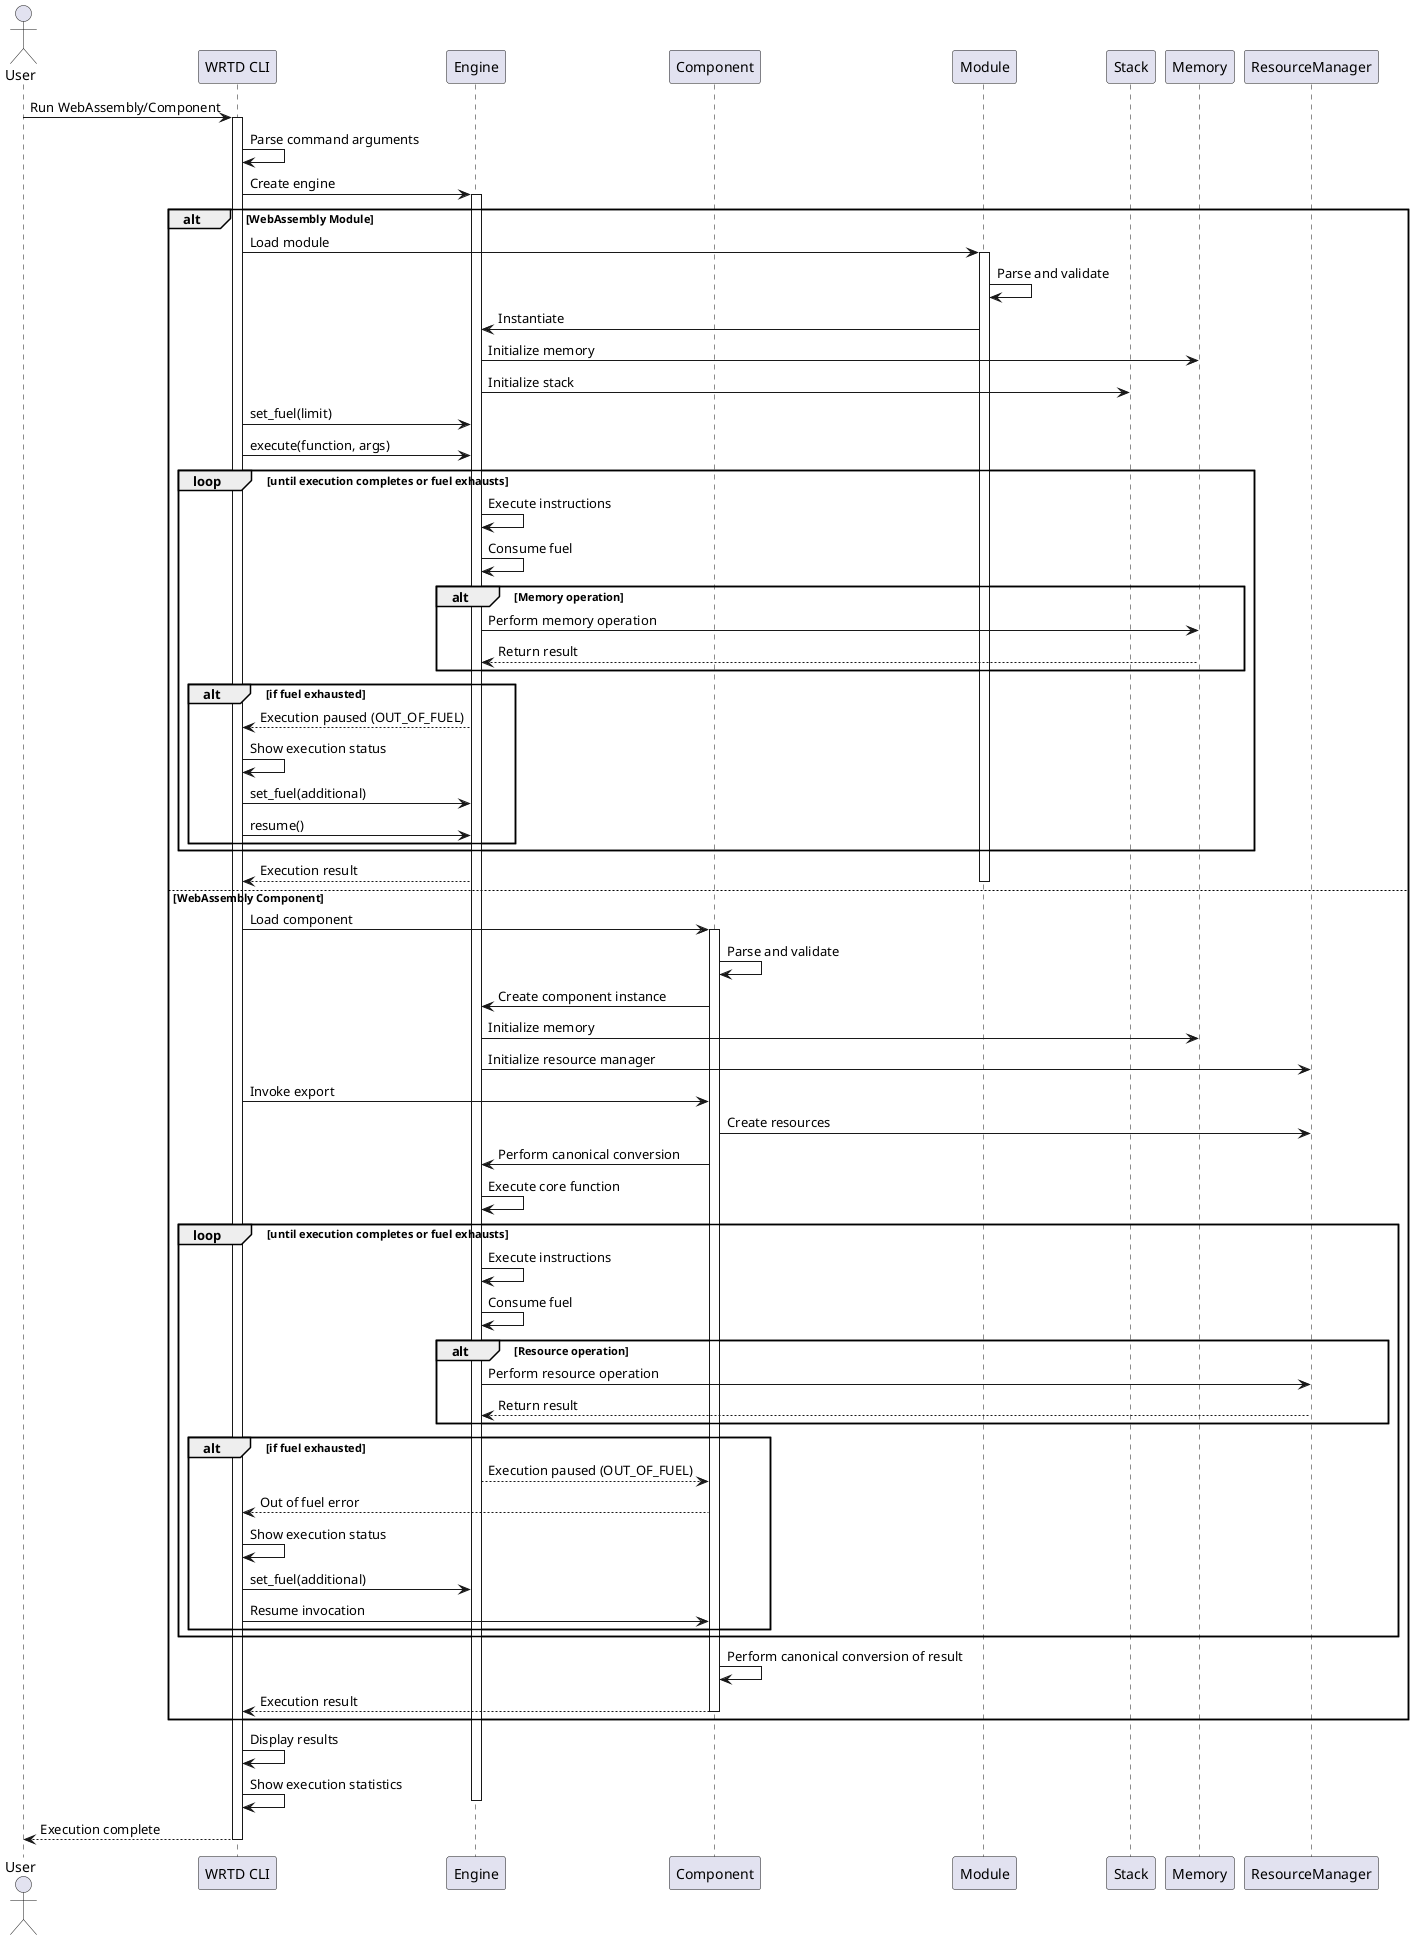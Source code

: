 @startuml

actor User
participant "WRTD CLI" as WRTD
participant "Engine" as Engine
participant "Component" as Component
participant "Module" as Module
participant "Stack" as Stack
participant "Memory" as Memory
participant "ResourceManager" as ResMan

User -> WRTD: Run WebAssembly/Component
activate WRTD

WRTD -> WRTD: Parse command arguments
WRTD -> Engine: Create engine
activate Engine

alt WebAssembly Module
  WRTD -> Module: Load module
  activate Module
  Module -> Module: Parse and validate
  Module -> Engine: Instantiate
  Engine -> Memory: Initialize memory
  Engine -> Stack: Initialize stack
  WRTD -> Engine: set_fuel(limit)
  WRTD -> Engine: execute(function, args)
  
  loop until execution completes or fuel exhausts
    Engine -> Engine: Execute instructions
    Engine -> Engine: Consume fuel
    
    alt Memory operation
      Engine -> Memory: Perform memory operation
      Memory --> Engine: Return result
    end
    
    alt if fuel exhausted
      Engine --> WRTD: Execution paused (OUT_OF_FUEL)
      WRTD -> WRTD: Show execution status
      WRTD -> Engine: set_fuel(additional)
      WRTD -> Engine: resume()
    end
  end
  
  Engine --> WRTD: Execution result
  deactivate Module
else WebAssembly Component
  WRTD -> Component: Load component
  activate Component
  Component -> Component: Parse and validate
  Component -> Engine: Create component instance
  Engine -> Memory: Initialize memory
  Engine -> ResMan: Initialize resource manager
  WRTD -> Component: Invoke export
  
  Component -> ResMan: Create resources
  Component -> Engine: Perform canonical conversion
  Engine -> Engine: Execute core function
  
  loop until execution completes or fuel exhausts
    Engine -> Engine: Execute instructions
    Engine -> Engine: Consume fuel
    
    alt Resource operation
      Engine -> ResMan: Perform resource operation
      ResMan --> Engine: Return result
    end
    
    alt if fuel exhausted
      Engine --> Component: Execution paused (OUT_OF_FUEL)
      Component --> WRTD: Out of fuel error
      WRTD -> WRTD: Show execution status
      WRTD -> Engine: set_fuel(additional)
      WRTD -> Component: Resume invocation
    end
  end
  
  Component -> Component: Perform canonical conversion of result
  Component --> WRTD: Execution result
  deactivate Component
end

WRTD -> WRTD: Display results
WRTD -> WRTD: Show execution statistics
deactivate Engine
WRTD --> User: Execution complete

deactivate WRTD

@enduml